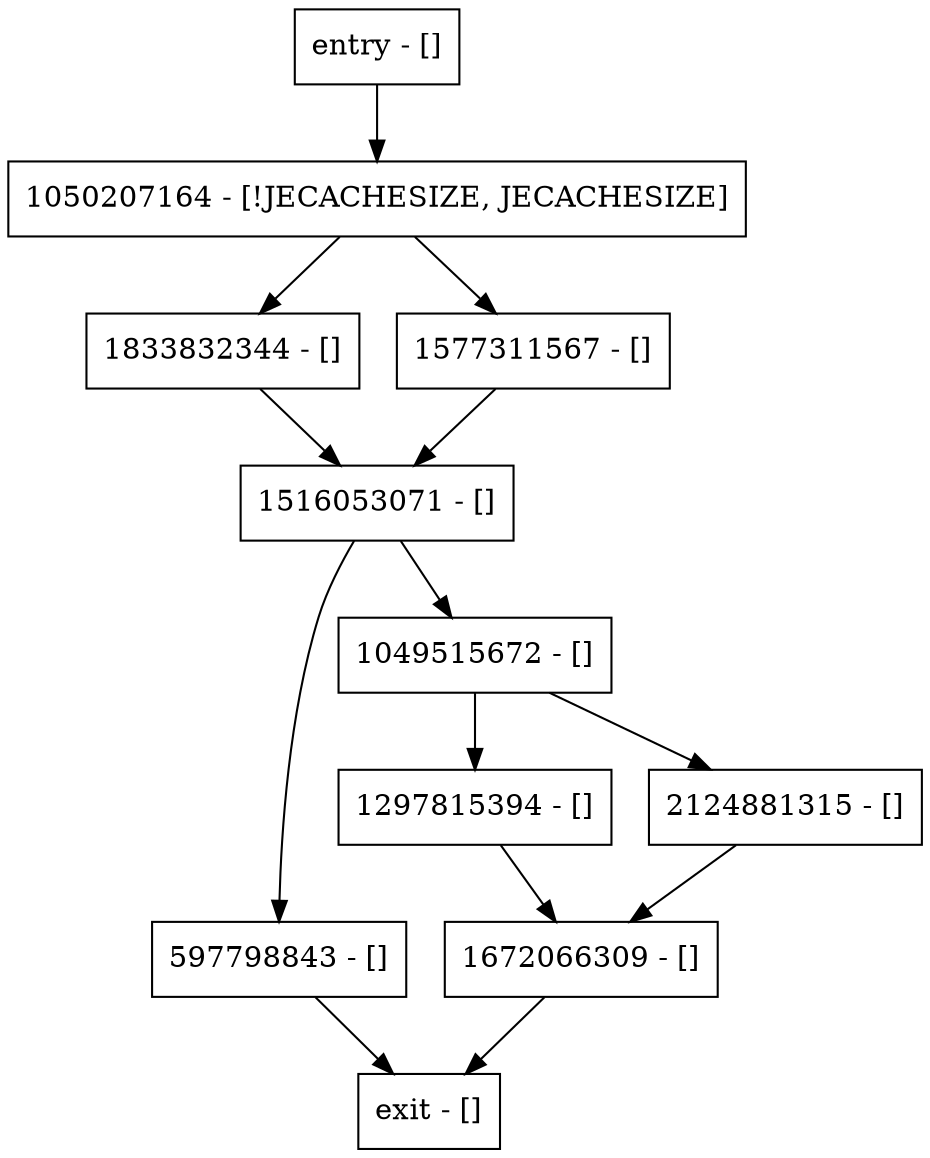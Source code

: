 digraph open {
node [shape=record];
entry [label="entry - []"];
exit [label="exit - []"];
1297815394 [label="1297815394 - []"];
1833832344 [label="1833832344 - []"];
1577311567 [label="1577311567 - []"];
597798843 [label="597798843 - []"];
1516053071 [label="1516053071 - []"];
1049515672 [label="1049515672 - []"];
2124881315 [label="2124881315 - []"];
1050207164 [label="1050207164 - [!JECACHESIZE, JECACHESIZE]"];
1672066309 [label="1672066309 - []"];
entry;
exit;
entry -> 1050207164;
1297815394 -> 1672066309;
1833832344 -> 1516053071;
1577311567 -> 1516053071;
597798843 -> exit;
1516053071 -> 597798843;
1516053071 -> 1049515672;
1049515672 -> 1297815394;
1049515672 -> 2124881315;
2124881315 -> 1672066309;
1050207164 -> 1833832344;
1050207164 -> 1577311567;
1672066309 -> exit;
}
